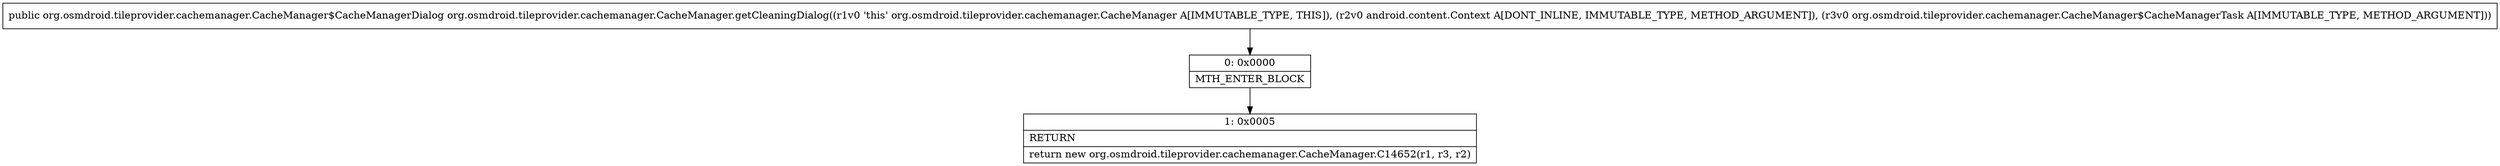 digraph "CFG fororg.osmdroid.tileprovider.cachemanager.CacheManager.getCleaningDialog(Landroid\/content\/Context;Lorg\/osmdroid\/tileprovider\/cachemanager\/CacheManager$CacheManagerTask;)Lorg\/osmdroid\/tileprovider\/cachemanager\/CacheManager$CacheManagerDialog;" {
Node_0 [shape=record,label="{0\:\ 0x0000|MTH_ENTER_BLOCK\l}"];
Node_1 [shape=record,label="{1\:\ 0x0005|RETURN\l|return new org.osmdroid.tileprovider.cachemanager.CacheManager.C14652(r1, r3, r2)\l}"];
MethodNode[shape=record,label="{public org.osmdroid.tileprovider.cachemanager.CacheManager$CacheManagerDialog org.osmdroid.tileprovider.cachemanager.CacheManager.getCleaningDialog((r1v0 'this' org.osmdroid.tileprovider.cachemanager.CacheManager A[IMMUTABLE_TYPE, THIS]), (r2v0 android.content.Context A[DONT_INLINE, IMMUTABLE_TYPE, METHOD_ARGUMENT]), (r3v0 org.osmdroid.tileprovider.cachemanager.CacheManager$CacheManagerTask A[IMMUTABLE_TYPE, METHOD_ARGUMENT])) }"];
MethodNode -> Node_0;
Node_0 -> Node_1;
}

